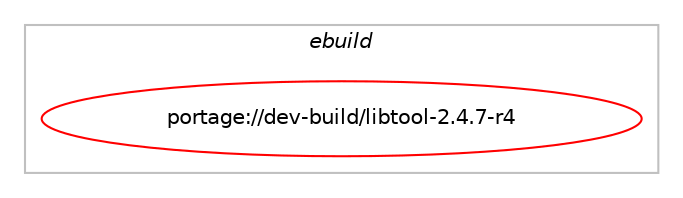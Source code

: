 digraph prolog {

# *************
# Graph options
# *************

newrank=true;
concentrate=true;
compound=true;
graph [rankdir=LR,fontname=Helvetica,fontsize=10,ranksep=1.5];#, ranksep=2.5, nodesep=0.2];
edge  [arrowhead=vee];
node  [fontname=Helvetica,fontsize=10];

# **********
# The ebuild
# **********

subgraph cluster_leftcol {
color=gray;
label=<<i>ebuild</i>>;
id [label="portage://dev-build/libtool-2.4.7-r4", color=red, width=4, href="../dev-build/libtool-2.4.7-r4.svg"];
}

# ****************
# The dependencies
# ****************

subgraph cluster_midcol {
color=gray;
label=<<i>dependencies</i>>;
subgraph cluster_compile {
fillcolor="#eeeeee";
style=filled;
label=<<i>compile</i>>;
# *** BEGIN UNKNOWN DEPENDENCY TYPE (TODO) ***
# id -> equal(package_dependency(portage://dev-build/libtool-2.4.7-r4,install,no,dev-build,autoconf,greaterequal,[2.69,,,2.69],any_different_slot,[]))
# *** END UNKNOWN DEPENDENCY TYPE (TODO) ***

# *** BEGIN UNKNOWN DEPENDENCY TYPE (TODO) ***
# id -> equal(package_dependency(portage://dev-build/libtool-2.4.7-r4,install,no,dev-build,automake,greaterequal,[1.13,,,1.13],any_different_slot,[]))
# *** END UNKNOWN DEPENDENCY TYPE (TODO) ***

# *** BEGIN UNKNOWN DEPENDENCY TYPE (TODO) ***
# id -> equal(package_dependency(portage://dev-build/libtool-2.4.7-r4,install,no,sys-devel,gnuconfig,none,[,,],[],[]))
# *** END UNKNOWN DEPENDENCY TYPE (TODO) ***

}
subgraph cluster_compileandrun {
fillcolor="#eeeeee";
style=filled;
label=<<i>compile and run</i>>;
}
subgraph cluster_run {
fillcolor="#eeeeee";
style=filled;
label=<<i>run</i>>;
# *** BEGIN UNKNOWN DEPENDENCY TYPE (TODO) ***
# id -> equal(package_dependency(portage://dev-build/libtool-2.4.7-r4,run,no,dev-build,autoconf,greaterequal,[2.69,,,2.69],any_different_slot,[]))
# *** END UNKNOWN DEPENDENCY TYPE (TODO) ***

# *** BEGIN UNKNOWN DEPENDENCY TYPE (TODO) ***
# id -> equal(package_dependency(portage://dev-build/libtool-2.4.7-r4,run,no,dev-build,automake,greaterequal,[1.13,,,1.13],any_different_slot,[]))
# *** END UNKNOWN DEPENDENCY TYPE (TODO) ***

# *** BEGIN UNKNOWN DEPENDENCY TYPE (TODO) ***
# id -> equal(package_dependency(portage://dev-build/libtool-2.4.7-r4,run,no,sys-devel,gnuconfig,none,[,,],[],[]))
# *** END UNKNOWN DEPENDENCY TYPE (TODO) ***

}
}

# **************
# The candidates
# **************

subgraph cluster_choices {
rank=same;
color=gray;
label=<<i>candidates</i>>;

}

}
